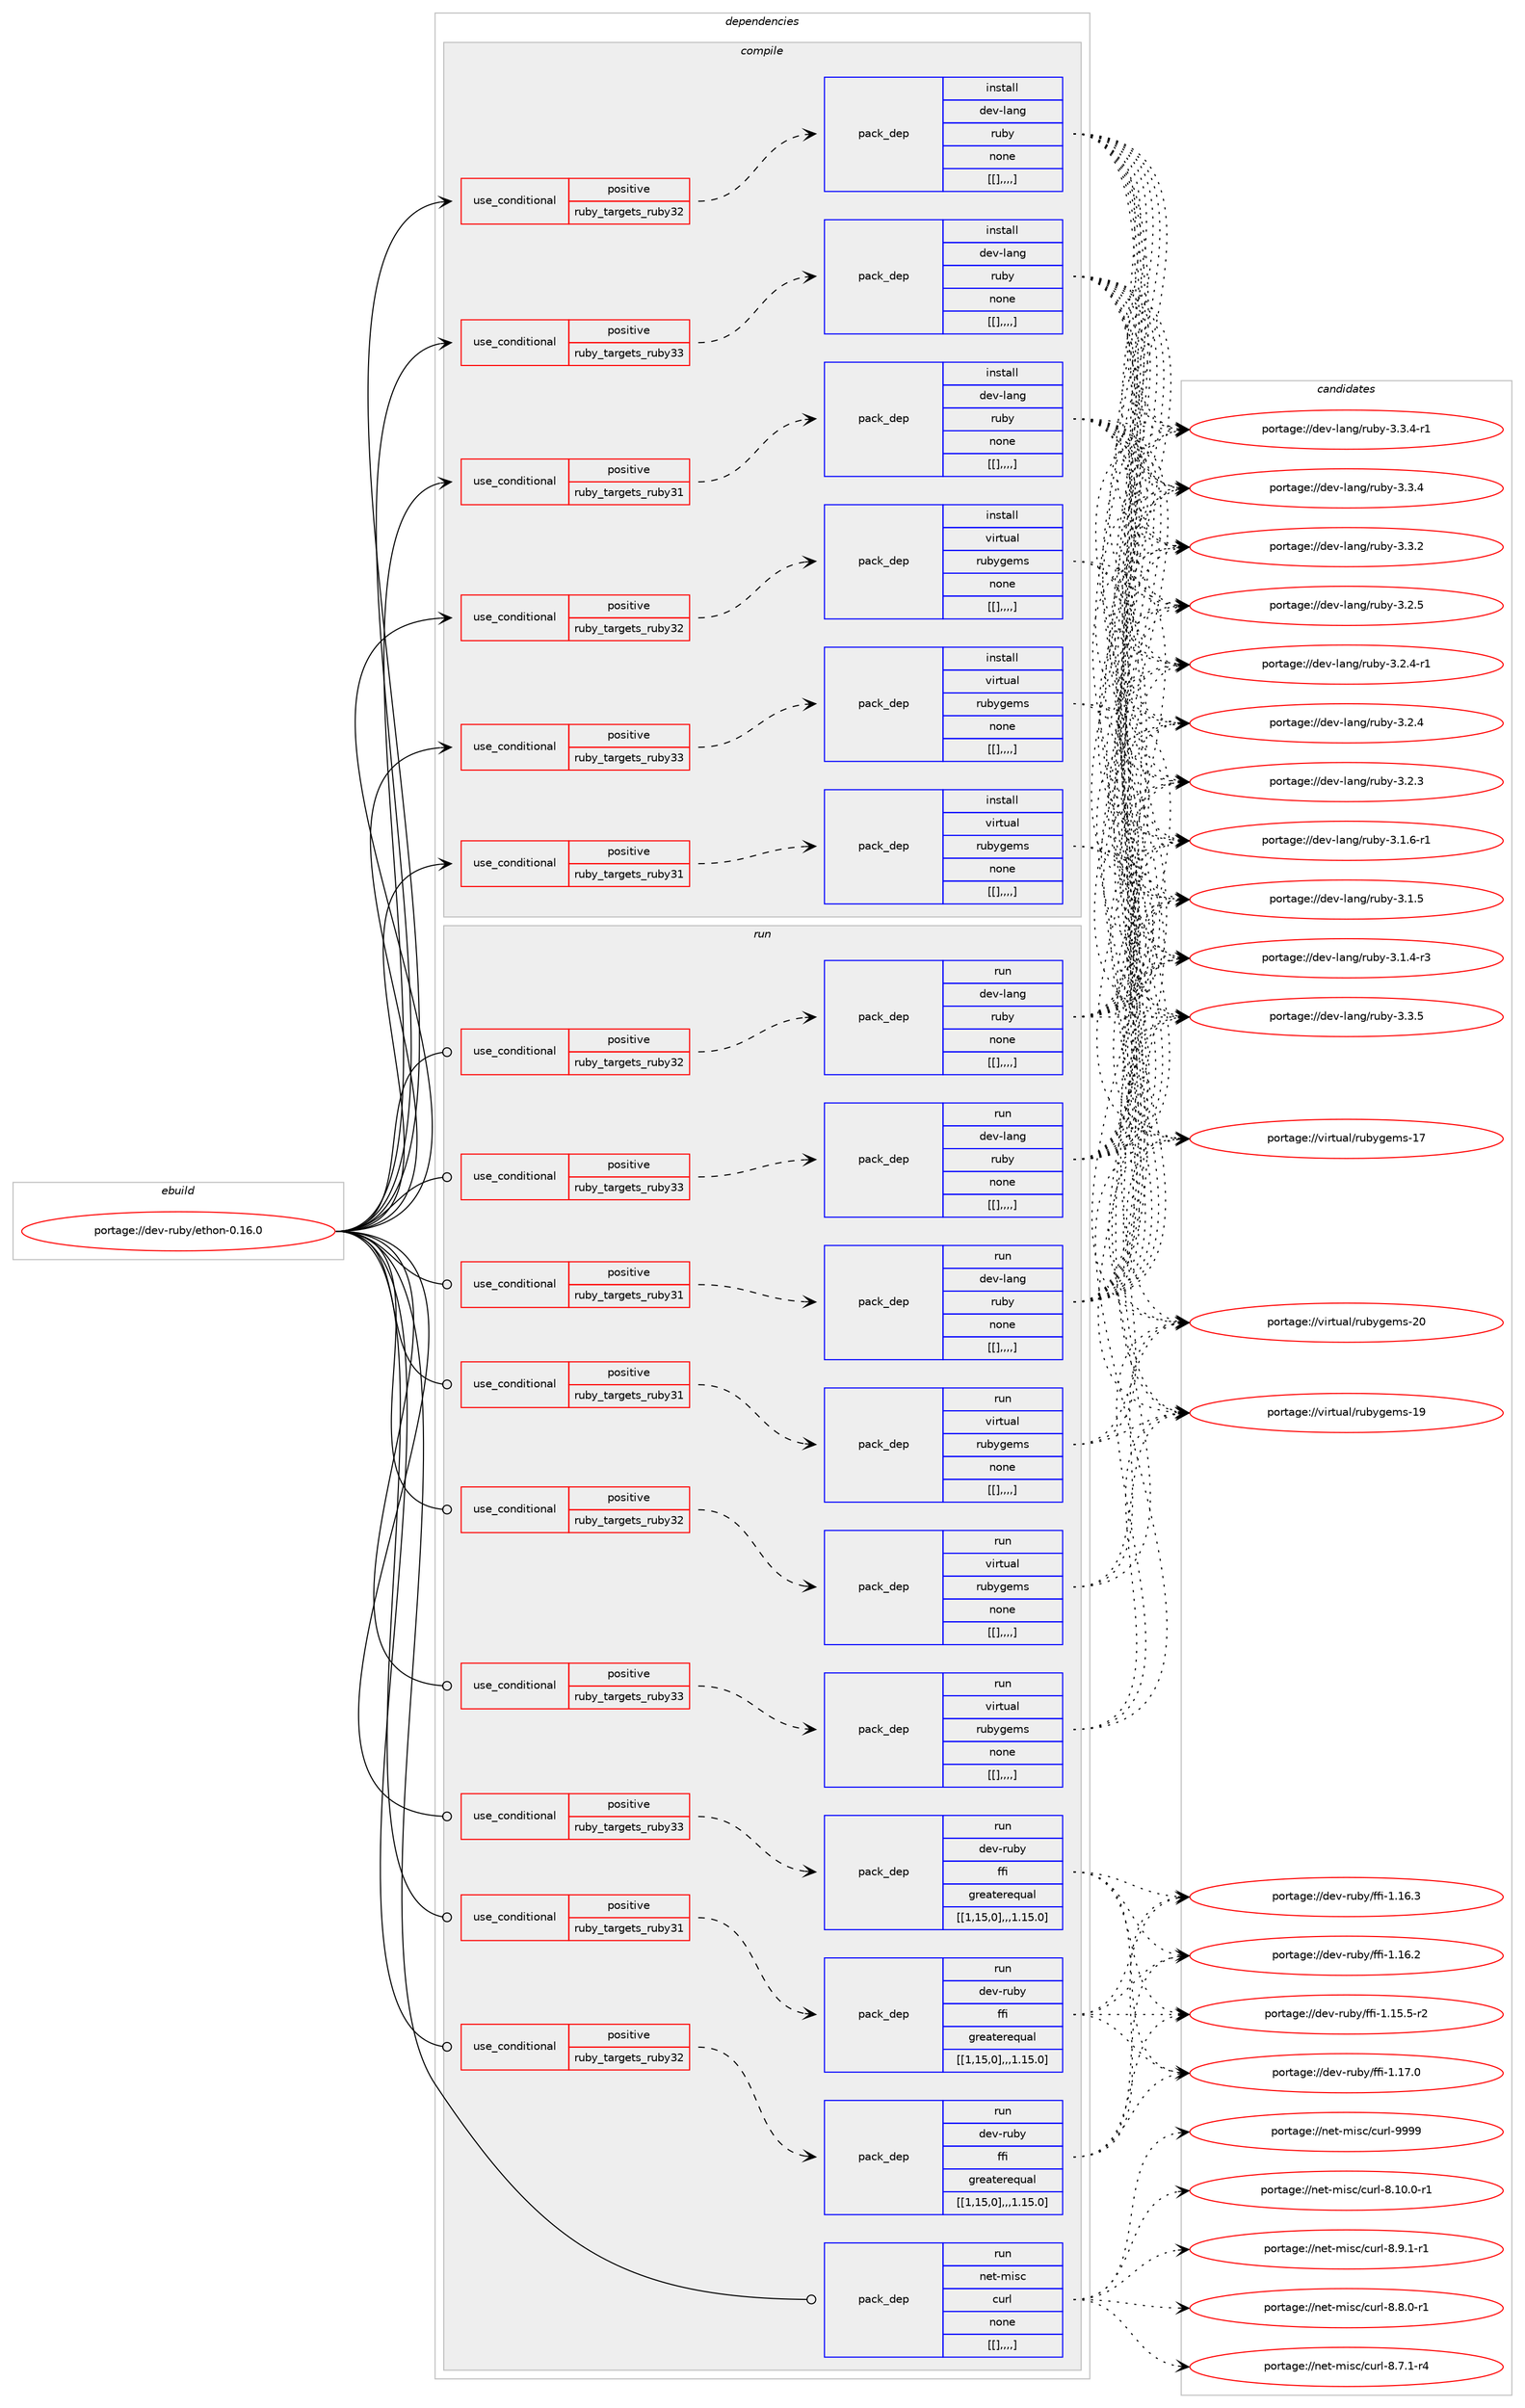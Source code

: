 digraph prolog {

# *************
# Graph options
# *************

newrank=true;
concentrate=true;
compound=true;
graph [rankdir=LR,fontname=Helvetica,fontsize=10,ranksep=1.5];#, ranksep=2.5, nodesep=0.2];
edge  [arrowhead=vee];
node  [fontname=Helvetica,fontsize=10];

# **********
# The ebuild
# **********

subgraph cluster_leftcol {
color=gray;
label=<<i>ebuild</i>>;
id [label="portage://dev-ruby/ethon-0.16.0", color=red, width=4, href="../dev-ruby/ethon-0.16.0.svg"];
}

# ****************
# The dependencies
# ****************

subgraph cluster_midcol {
color=gray;
label=<<i>dependencies</i>>;
subgraph cluster_compile {
fillcolor="#eeeeee";
style=filled;
label=<<i>compile</i>>;
subgraph cond48440 {
dependency185225 [label=<<TABLE BORDER="0" CELLBORDER="1" CELLSPACING="0" CELLPADDING="4"><TR><TD ROWSPAN="3" CELLPADDING="10">use_conditional</TD></TR><TR><TD>positive</TD></TR><TR><TD>ruby_targets_ruby31</TD></TR></TABLE>>, shape=none, color=red];
subgraph pack135480 {
dependency185226 [label=<<TABLE BORDER="0" CELLBORDER="1" CELLSPACING="0" CELLPADDING="4" WIDTH="220"><TR><TD ROWSPAN="6" CELLPADDING="30">pack_dep</TD></TR><TR><TD WIDTH="110">install</TD></TR><TR><TD>dev-lang</TD></TR><TR><TD>ruby</TD></TR><TR><TD>none</TD></TR><TR><TD>[[],,,,]</TD></TR></TABLE>>, shape=none, color=blue];
}
dependency185225:e -> dependency185226:w [weight=20,style="dashed",arrowhead="vee"];
}
id:e -> dependency185225:w [weight=20,style="solid",arrowhead="vee"];
subgraph cond48441 {
dependency185227 [label=<<TABLE BORDER="0" CELLBORDER="1" CELLSPACING="0" CELLPADDING="4"><TR><TD ROWSPAN="3" CELLPADDING="10">use_conditional</TD></TR><TR><TD>positive</TD></TR><TR><TD>ruby_targets_ruby31</TD></TR></TABLE>>, shape=none, color=red];
subgraph pack135481 {
dependency185228 [label=<<TABLE BORDER="0" CELLBORDER="1" CELLSPACING="0" CELLPADDING="4" WIDTH="220"><TR><TD ROWSPAN="6" CELLPADDING="30">pack_dep</TD></TR><TR><TD WIDTH="110">install</TD></TR><TR><TD>virtual</TD></TR><TR><TD>rubygems</TD></TR><TR><TD>none</TD></TR><TR><TD>[[],,,,]</TD></TR></TABLE>>, shape=none, color=blue];
}
dependency185227:e -> dependency185228:w [weight=20,style="dashed",arrowhead="vee"];
}
id:e -> dependency185227:w [weight=20,style="solid",arrowhead="vee"];
subgraph cond48442 {
dependency185229 [label=<<TABLE BORDER="0" CELLBORDER="1" CELLSPACING="0" CELLPADDING="4"><TR><TD ROWSPAN="3" CELLPADDING="10">use_conditional</TD></TR><TR><TD>positive</TD></TR><TR><TD>ruby_targets_ruby32</TD></TR></TABLE>>, shape=none, color=red];
subgraph pack135482 {
dependency185230 [label=<<TABLE BORDER="0" CELLBORDER="1" CELLSPACING="0" CELLPADDING="4" WIDTH="220"><TR><TD ROWSPAN="6" CELLPADDING="30">pack_dep</TD></TR><TR><TD WIDTH="110">install</TD></TR><TR><TD>dev-lang</TD></TR><TR><TD>ruby</TD></TR><TR><TD>none</TD></TR><TR><TD>[[],,,,]</TD></TR></TABLE>>, shape=none, color=blue];
}
dependency185229:e -> dependency185230:w [weight=20,style="dashed",arrowhead="vee"];
}
id:e -> dependency185229:w [weight=20,style="solid",arrowhead="vee"];
subgraph cond48443 {
dependency185231 [label=<<TABLE BORDER="0" CELLBORDER="1" CELLSPACING="0" CELLPADDING="4"><TR><TD ROWSPAN="3" CELLPADDING="10">use_conditional</TD></TR><TR><TD>positive</TD></TR><TR><TD>ruby_targets_ruby32</TD></TR></TABLE>>, shape=none, color=red];
subgraph pack135483 {
dependency185232 [label=<<TABLE BORDER="0" CELLBORDER="1" CELLSPACING="0" CELLPADDING="4" WIDTH="220"><TR><TD ROWSPAN="6" CELLPADDING="30">pack_dep</TD></TR><TR><TD WIDTH="110">install</TD></TR><TR><TD>virtual</TD></TR><TR><TD>rubygems</TD></TR><TR><TD>none</TD></TR><TR><TD>[[],,,,]</TD></TR></TABLE>>, shape=none, color=blue];
}
dependency185231:e -> dependency185232:w [weight=20,style="dashed",arrowhead="vee"];
}
id:e -> dependency185231:w [weight=20,style="solid",arrowhead="vee"];
subgraph cond48444 {
dependency185233 [label=<<TABLE BORDER="0" CELLBORDER="1" CELLSPACING="0" CELLPADDING="4"><TR><TD ROWSPAN="3" CELLPADDING="10">use_conditional</TD></TR><TR><TD>positive</TD></TR><TR><TD>ruby_targets_ruby33</TD></TR></TABLE>>, shape=none, color=red];
subgraph pack135484 {
dependency185234 [label=<<TABLE BORDER="0" CELLBORDER="1" CELLSPACING="0" CELLPADDING="4" WIDTH="220"><TR><TD ROWSPAN="6" CELLPADDING="30">pack_dep</TD></TR><TR><TD WIDTH="110">install</TD></TR><TR><TD>dev-lang</TD></TR><TR><TD>ruby</TD></TR><TR><TD>none</TD></TR><TR><TD>[[],,,,]</TD></TR></TABLE>>, shape=none, color=blue];
}
dependency185233:e -> dependency185234:w [weight=20,style="dashed",arrowhead="vee"];
}
id:e -> dependency185233:w [weight=20,style="solid",arrowhead="vee"];
subgraph cond48445 {
dependency185235 [label=<<TABLE BORDER="0" CELLBORDER="1" CELLSPACING="0" CELLPADDING="4"><TR><TD ROWSPAN="3" CELLPADDING="10">use_conditional</TD></TR><TR><TD>positive</TD></TR><TR><TD>ruby_targets_ruby33</TD></TR></TABLE>>, shape=none, color=red];
subgraph pack135485 {
dependency185236 [label=<<TABLE BORDER="0" CELLBORDER="1" CELLSPACING="0" CELLPADDING="4" WIDTH="220"><TR><TD ROWSPAN="6" CELLPADDING="30">pack_dep</TD></TR><TR><TD WIDTH="110">install</TD></TR><TR><TD>virtual</TD></TR><TR><TD>rubygems</TD></TR><TR><TD>none</TD></TR><TR><TD>[[],,,,]</TD></TR></TABLE>>, shape=none, color=blue];
}
dependency185235:e -> dependency185236:w [weight=20,style="dashed",arrowhead="vee"];
}
id:e -> dependency185235:w [weight=20,style="solid",arrowhead="vee"];
}
subgraph cluster_compileandrun {
fillcolor="#eeeeee";
style=filled;
label=<<i>compile and run</i>>;
}
subgraph cluster_run {
fillcolor="#eeeeee";
style=filled;
label=<<i>run</i>>;
subgraph cond48446 {
dependency185237 [label=<<TABLE BORDER="0" CELLBORDER="1" CELLSPACING="0" CELLPADDING="4"><TR><TD ROWSPAN="3" CELLPADDING="10">use_conditional</TD></TR><TR><TD>positive</TD></TR><TR><TD>ruby_targets_ruby31</TD></TR></TABLE>>, shape=none, color=red];
subgraph pack135486 {
dependency185238 [label=<<TABLE BORDER="0" CELLBORDER="1" CELLSPACING="0" CELLPADDING="4" WIDTH="220"><TR><TD ROWSPAN="6" CELLPADDING="30">pack_dep</TD></TR><TR><TD WIDTH="110">run</TD></TR><TR><TD>dev-lang</TD></TR><TR><TD>ruby</TD></TR><TR><TD>none</TD></TR><TR><TD>[[],,,,]</TD></TR></TABLE>>, shape=none, color=blue];
}
dependency185237:e -> dependency185238:w [weight=20,style="dashed",arrowhead="vee"];
}
id:e -> dependency185237:w [weight=20,style="solid",arrowhead="odot"];
subgraph cond48447 {
dependency185239 [label=<<TABLE BORDER="0" CELLBORDER="1" CELLSPACING="0" CELLPADDING="4"><TR><TD ROWSPAN="3" CELLPADDING="10">use_conditional</TD></TR><TR><TD>positive</TD></TR><TR><TD>ruby_targets_ruby31</TD></TR></TABLE>>, shape=none, color=red];
subgraph pack135487 {
dependency185240 [label=<<TABLE BORDER="0" CELLBORDER="1" CELLSPACING="0" CELLPADDING="4" WIDTH="220"><TR><TD ROWSPAN="6" CELLPADDING="30">pack_dep</TD></TR><TR><TD WIDTH="110">run</TD></TR><TR><TD>dev-ruby</TD></TR><TR><TD>ffi</TD></TR><TR><TD>greaterequal</TD></TR><TR><TD>[[1,15,0],,,1.15.0]</TD></TR></TABLE>>, shape=none, color=blue];
}
dependency185239:e -> dependency185240:w [weight=20,style="dashed",arrowhead="vee"];
}
id:e -> dependency185239:w [weight=20,style="solid",arrowhead="odot"];
subgraph cond48448 {
dependency185241 [label=<<TABLE BORDER="0" CELLBORDER="1" CELLSPACING="0" CELLPADDING="4"><TR><TD ROWSPAN="3" CELLPADDING="10">use_conditional</TD></TR><TR><TD>positive</TD></TR><TR><TD>ruby_targets_ruby31</TD></TR></TABLE>>, shape=none, color=red];
subgraph pack135488 {
dependency185242 [label=<<TABLE BORDER="0" CELLBORDER="1" CELLSPACING="0" CELLPADDING="4" WIDTH="220"><TR><TD ROWSPAN="6" CELLPADDING="30">pack_dep</TD></TR><TR><TD WIDTH="110">run</TD></TR><TR><TD>virtual</TD></TR><TR><TD>rubygems</TD></TR><TR><TD>none</TD></TR><TR><TD>[[],,,,]</TD></TR></TABLE>>, shape=none, color=blue];
}
dependency185241:e -> dependency185242:w [weight=20,style="dashed",arrowhead="vee"];
}
id:e -> dependency185241:w [weight=20,style="solid",arrowhead="odot"];
subgraph cond48449 {
dependency185243 [label=<<TABLE BORDER="0" CELLBORDER="1" CELLSPACING="0" CELLPADDING="4"><TR><TD ROWSPAN="3" CELLPADDING="10">use_conditional</TD></TR><TR><TD>positive</TD></TR><TR><TD>ruby_targets_ruby32</TD></TR></TABLE>>, shape=none, color=red];
subgraph pack135489 {
dependency185244 [label=<<TABLE BORDER="0" CELLBORDER="1" CELLSPACING="0" CELLPADDING="4" WIDTH="220"><TR><TD ROWSPAN="6" CELLPADDING="30">pack_dep</TD></TR><TR><TD WIDTH="110">run</TD></TR><TR><TD>dev-lang</TD></TR><TR><TD>ruby</TD></TR><TR><TD>none</TD></TR><TR><TD>[[],,,,]</TD></TR></TABLE>>, shape=none, color=blue];
}
dependency185243:e -> dependency185244:w [weight=20,style="dashed",arrowhead="vee"];
}
id:e -> dependency185243:w [weight=20,style="solid",arrowhead="odot"];
subgraph cond48450 {
dependency185245 [label=<<TABLE BORDER="0" CELLBORDER="1" CELLSPACING="0" CELLPADDING="4"><TR><TD ROWSPAN="3" CELLPADDING="10">use_conditional</TD></TR><TR><TD>positive</TD></TR><TR><TD>ruby_targets_ruby32</TD></TR></TABLE>>, shape=none, color=red];
subgraph pack135490 {
dependency185246 [label=<<TABLE BORDER="0" CELLBORDER="1" CELLSPACING="0" CELLPADDING="4" WIDTH="220"><TR><TD ROWSPAN="6" CELLPADDING="30">pack_dep</TD></TR><TR><TD WIDTH="110">run</TD></TR><TR><TD>dev-ruby</TD></TR><TR><TD>ffi</TD></TR><TR><TD>greaterequal</TD></TR><TR><TD>[[1,15,0],,,1.15.0]</TD></TR></TABLE>>, shape=none, color=blue];
}
dependency185245:e -> dependency185246:w [weight=20,style="dashed",arrowhead="vee"];
}
id:e -> dependency185245:w [weight=20,style="solid",arrowhead="odot"];
subgraph cond48451 {
dependency185247 [label=<<TABLE BORDER="0" CELLBORDER="1" CELLSPACING="0" CELLPADDING="4"><TR><TD ROWSPAN="3" CELLPADDING="10">use_conditional</TD></TR><TR><TD>positive</TD></TR><TR><TD>ruby_targets_ruby32</TD></TR></TABLE>>, shape=none, color=red];
subgraph pack135491 {
dependency185248 [label=<<TABLE BORDER="0" CELLBORDER="1" CELLSPACING="0" CELLPADDING="4" WIDTH="220"><TR><TD ROWSPAN="6" CELLPADDING="30">pack_dep</TD></TR><TR><TD WIDTH="110">run</TD></TR><TR><TD>virtual</TD></TR><TR><TD>rubygems</TD></TR><TR><TD>none</TD></TR><TR><TD>[[],,,,]</TD></TR></TABLE>>, shape=none, color=blue];
}
dependency185247:e -> dependency185248:w [weight=20,style="dashed",arrowhead="vee"];
}
id:e -> dependency185247:w [weight=20,style="solid",arrowhead="odot"];
subgraph cond48452 {
dependency185249 [label=<<TABLE BORDER="0" CELLBORDER="1" CELLSPACING="0" CELLPADDING="4"><TR><TD ROWSPAN="3" CELLPADDING="10">use_conditional</TD></TR><TR><TD>positive</TD></TR><TR><TD>ruby_targets_ruby33</TD></TR></TABLE>>, shape=none, color=red];
subgraph pack135492 {
dependency185250 [label=<<TABLE BORDER="0" CELLBORDER="1" CELLSPACING="0" CELLPADDING="4" WIDTH="220"><TR><TD ROWSPAN="6" CELLPADDING="30">pack_dep</TD></TR><TR><TD WIDTH="110">run</TD></TR><TR><TD>dev-lang</TD></TR><TR><TD>ruby</TD></TR><TR><TD>none</TD></TR><TR><TD>[[],,,,]</TD></TR></TABLE>>, shape=none, color=blue];
}
dependency185249:e -> dependency185250:w [weight=20,style="dashed",arrowhead="vee"];
}
id:e -> dependency185249:w [weight=20,style="solid",arrowhead="odot"];
subgraph cond48453 {
dependency185251 [label=<<TABLE BORDER="0" CELLBORDER="1" CELLSPACING="0" CELLPADDING="4"><TR><TD ROWSPAN="3" CELLPADDING="10">use_conditional</TD></TR><TR><TD>positive</TD></TR><TR><TD>ruby_targets_ruby33</TD></TR></TABLE>>, shape=none, color=red];
subgraph pack135493 {
dependency185252 [label=<<TABLE BORDER="0" CELLBORDER="1" CELLSPACING="0" CELLPADDING="4" WIDTH="220"><TR><TD ROWSPAN="6" CELLPADDING="30">pack_dep</TD></TR><TR><TD WIDTH="110">run</TD></TR><TR><TD>dev-ruby</TD></TR><TR><TD>ffi</TD></TR><TR><TD>greaterequal</TD></TR><TR><TD>[[1,15,0],,,1.15.0]</TD></TR></TABLE>>, shape=none, color=blue];
}
dependency185251:e -> dependency185252:w [weight=20,style="dashed",arrowhead="vee"];
}
id:e -> dependency185251:w [weight=20,style="solid",arrowhead="odot"];
subgraph cond48454 {
dependency185253 [label=<<TABLE BORDER="0" CELLBORDER="1" CELLSPACING="0" CELLPADDING="4"><TR><TD ROWSPAN="3" CELLPADDING="10">use_conditional</TD></TR><TR><TD>positive</TD></TR><TR><TD>ruby_targets_ruby33</TD></TR></TABLE>>, shape=none, color=red];
subgraph pack135494 {
dependency185254 [label=<<TABLE BORDER="0" CELLBORDER="1" CELLSPACING="0" CELLPADDING="4" WIDTH="220"><TR><TD ROWSPAN="6" CELLPADDING="30">pack_dep</TD></TR><TR><TD WIDTH="110">run</TD></TR><TR><TD>virtual</TD></TR><TR><TD>rubygems</TD></TR><TR><TD>none</TD></TR><TR><TD>[[],,,,]</TD></TR></TABLE>>, shape=none, color=blue];
}
dependency185253:e -> dependency185254:w [weight=20,style="dashed",arrowhead="vee"];
}
id:e -> dependency185253:w [weight=20,style="solid",arrowhead="odot"];
subgraph pack135495 {
dependency185255 [label=<<TABLE BORDER="0" CELLBORDER="1" CELLSPACING="0" CELLPADDING="4" WIDTH="220"><TR><TD ROWSPAN="6" CELLPADDING="30">pack_dep</TD></TR><TR><TD WIDTH="110">run</TD></TR><TR><TD>net-misc</TD></TR><TR><TD>curl</TD></TR><TR><TD>none</TD></TR><TR><TD>[[],,,,]</TD></TR></TABLE>>, shape=none, color=blue];
}
id:e -> dependency185255:w [weight=20,style="solid",arrowhead="odot"];
}
}

# **************
# The candidates
# **************

subgraph cluster_choices {
rank=same;
color=gray;
label=<<i>candidates</i>>;

subgraph choice135480 {
color=black;
nodesep=1;
choice10010111845108971101034711411798121455146514653 [label="portage://dev-lang/ruby-3.3.5", color=red, width=4,href="../dev-lang/ruby-3.3.5.svg"];
choice100101118451089711010347114117981214551465146524511449 [label="portage://dev-lang/ruby-3.3.4-r1", color=red, width=4,href="../dev-lang/ruby-3.3.4-r1.svg"];
choice10010111845108971101034711411798121455146514652 [label="portage://dev-lang/ruby-3.3.4", color=red, width=4,href="../dev-lang/ruby-3.3.4.svg"];
choice10010111845108971101034711411798121455146514650 [label="portage://dev-lang/ruby-3.3.2", color=red, width=4,href="../dev-lang/ruby-3.3.2.svg"];
choice10010111845108971101034711411798121455146504653 [label="portage://dev-lang/ruby-3.2.5", color=red, width=4,href="../dev-lang/ruby-3.2.5.svg"];
choice100101118451089711010347114117981214551465046524511449 [label="portage://dev-lang/ruby-3.2.4-r1", color=red, width=4,href="../dev-lang/ruby-3.2.4-r1.svg"];
choice10010111845108971101034711411798121455146504652 [label="portage://dev-lang/ruby-3.2.4", color=red, width=4,href="../dev-lang/ruby-3.2.4.svg"];
choice10010111845108971101034711411798121455146504651 [label="portage://dev-lang/ruby-3.2.3", color=red, width=4,href="../dev-lang/ruby-3.2.3.svg"];
choice100101118451089711010347114117981214551464946544511449 [label="portage://dev-lang/ruby-3.1.6-r1", color=red, width=4,href="../dev-lang/ruby-3.1.6-r1.svg"];
choice10010111845108971101034711411798121455146494653 [label="portage://dev-lang/ruby-3.1.5", color=red, width=4,href="../dev-lang/ruby-3.1.5.svg"];
choice100101118451089711010347114117981214551464946524511451 [label="portage://dev-lang/ruby-3.1.4-r3", color=red, width=4,href="../dev-lang/ruby-3.1.4-r3.svg"];
dependency185226:e -> choice10010111845108971101034711411798121455146514653:w [style=dotted,weight="100"];
dependency185226:e -> choice100101118451089711010347114117981214551465146524511449:w [style=dotted,weight="100"];
dependency185226:e -> choice10010111845108971101034711411798121455146514652:w [style=dotted,weight="100"];
dependency185226:e -> choice10010111845108971101034711411798121455146514650:w [style=dotted,weight="100"];
dependency185226:e -> choice10010111845108971101034711411798121455146504653:w [style=dotted,weight="100"];
dependency185226:e -> choice100101118451089711010347114117981214551465046524511449:w [style=dotted,weight="100"];
dependency185226:e -> choice10010111845108971101034711411798121455146504652:w [style=dotted,weight="100"];
dependency185226:e -> choice10010111845108971101034711411798121455146504651:w [style=dotted,weight="100"];
dependency185226:e -> choice100101118451089711010347114117981214551464946544511449:w [style=dotted,weight="100"];
dependency185226:e -> choice10010111845108971101034711411798121455146494653:w [style=dotted,weight="100"];
dependency185226:e -> choice100101118451089711010347114117981214551464946524511451:w [style=dotted,weight="100"];
}
subgraph choice135481 {
color=black;
nodesep=1;
choice118105114116117971084711411798121103101109115455048 [label="portage://virtual/rubygems-20", color=red, width=4,href="../virtual/rubygems-20.svg"];
choice118105114116117971084711411798121103101109115454957 [label="portage://virtual/rubygems-19", color=red, width=4,href="../virtual/rubygems-19.svg"];
choice118105114116117971084711411798121103101109115454955 [label="portage://virtual/rubygems-17", color=red, width=4,href="../virtual/rubygems-17.svg"];
dependency185228:e -> choice118105114116117971084711411798121103101109115455048:w [style=dotted,weight="100"];
dependency185228:e -> choice118105114116117971084711411798121103101109115454957:w [style=dotted,weight="100"];
dependency185228:e -> choice118105114116117971084711411798121103101109115454955:w [style=dotted,weight="100"];
}
subgraph choice135482 {
color=black;
nodesep=1;
choice10010111845108971101034711411798121455146514653 [label="portage://dev-lang/ruby-3.3.5", color=red, width=4,href="../dev-lang/ruby-3.3.5.svg"];
choice100101118451089711010347114117981214551465146524511449 [label="portage://dev-lang/ruby-3.3.4-r1", color=red, width=4,href="../dev-lang/ruby-3.3.4-r1.svg"];
choice10010111845108971101034711411798121455146514652 [label="portage://dev-lang/ruby-3.3.4", color=red, width=4,href="../dev-lang/ruby-3.3.4.svg"];
choice10010111845108971101034711411798121455146514650 [label="portage://dev-lang/ruby-3.3.2", color=red, width=4,href="../dev-lang/ruby-3.3.2.svg"];
choice10010111845108971101034711411798121455146504653 [label="portage://dev-lang/ruby-3.2.5", color=red, width=4,href="../dev-lang/ruby-3.2.5.svg"];
choice100101118451089711010347114117981214551465046524511449 [label="portage://dev-lang/ruby-3.2.4-r1", color=red, width=4,href="../dev-lang/ruby-3.2.4-r1.svg"];
choice10010111845108971101034711411798121455146504652 [label="portage://dev-lang/ruby-3.2.4", color=red, width=4,href="../dev-lang/ruby-3.2.4.svg"];
choice10010111845108971101034711411798121455146504651 [label="portage://dev-lang/ruby-3.2.3", color=red, width=4,href="../dev-lang/ruby-3.2.3.svg"];
choice100101118451089711010347114117981214551464946544511449 [label="portage://dev-lang/ruby-3.1.6-r1", color=red, width=4,href="../dev-lang/ruby-3.1.6-r1.svg"];
choice10010111845108971101034711411798121455146494653 [label="portage://dev-lang/ruby-3.1.5", color=red, width=4,href="../dev-lang/ruby-3.1.5.svg"];
choice100101118451089711010347114117981214551464946524511451 [label="portage://dev-lang/ruby-3.1.4-r3", color=red, width=4,href="../dev-lang/ruby-3.1.4-r3.svg"];
dependency185230:e -> choice10010111845108971101034711411798121455146514653:w [style=dotted,weight="100"];
dependency185230:e -> choice100101118451089711010347114117981214551465146524511449:w [style=dotted,weight="100"];
dependency185230:e -> choice10010111845108971101034711411798121455146514652:w [style=dotted,weight="100"];
dependency185230:e -> choice10010111845108971101034711411798121455146514650:w [style=dotted,weight="100"];
dependency185230:e -> choice10010111845108971101034711411798121455146504653:w [style=dotted,weight="100"];
dependency185230:e -> choice100101118451089711010347114117981214551465046524511449:w [style=dotted,weight="100"];
dependency185230:e -> choice10010111845108971101034711411798121455146504652:w [style=dotted,weight="100"];
dependency185230:e -> choice10010111845108971101034711411798121455146504651:w [style=dotted,weight="100"];
dependency185230:e -> choice100101118451089711010347114117981214551464946544511449:w [style=dotted,weight="100"];
dependency185230:e -> choice10010111845108971101034711411798121455146494653:w [style=dotted,weight="100"];
dependency185230:e -> choice100101118451089711010347114117981214551464946524511451:w [style=dotted,weight="100"];
}
subgraph choice135483 {
color=black;
nodesep=1;
choice118105114116117971084711411798121103101109115455048 [label="portage://virtual/rubygems-20", color=red, width=4,href="../virtual/rubygems-20.svg"];
choice118105114116117971084711411798121103101109115454957 [label="portage://virtual/rubygems-19", color=red, width=4,href="../virtual/rubygems-19.svg"];
choice118105114116117971084711411798121103101109115454955 [label="portage://virtual/rubygems-17", color=red, width=4,href="../virtual/rubygems-17.svg"];
dependency185232:e -> choice118105114116117971084711411798121103101109115455048:w [style=dotted,weight="100"];
dependency185232:e -> choice118105114116117971084711411798121103101109115454957:w [style=dotted,weight="100"];
dependency185232:e -> choice118105114116117971084711411798121103101109115454955:w [style=dotted,weight="100"];
}
subgraph choice135484 {
color=black;
nodesep=1;
choice10010111845108971101034711411798121455146514653 [label="portage://dev-lang/ruby-3.3.5", color=red, width=4,href="../dev-lang/ruby-3.3.5.svg"];
choice100101118451089711010347114117981214551465146524511449 [label="portage://dev-lang/ruby-3.3.4-r1", color=red, width=4,href="../dev-lang/ruby-3.3.4-r1.svg"];
choice10010111845108971101034711411798121455146514652 [label="portage://dev-lang/ruby-3.3.4", color=red, width=4,href="../dev-lang/ruby-3.3.4.svg"];
choice10010111845108971101034711411798121455146514650 [label="portage://dev-lang/ruby-3.3.2", color=red, width=4,href="../dev-lang/ruby-3.3.2.svg"];
choice10010111845108971101034711411798121455146504653 [label="portage://dev-lang/ruby-3.2.5", color=red, width=4,href="../dev-lang/ruby-3.2.5.svg"];
choice100101118451089711010347114117981214551465046524511449 [label="portage://dev-lang/ruby-3.2.4-r1", color=red, width=4,href="../dev-lang/ruby-3.2.4-r1.svg"];
choice10010111845108971101034711411798121455146504652 [label="portage://dev-lang/ruby-3.2.4", color=red, width=4,href="../dev-lang/ruby-3.2.4.svg"];
choice10010111845108971101034711411798121455146504651 [label="portage://dev-lang/ruby-3.2.3", color=red, width=4,href="../dev-lang/ruby-3.2.3.svg"];
choice100101118451089711010347114117981214551464946544511449 [label="portage://dev-lang/ruby-3.1.6-r1", color=red, width=4,href="../dev-lang/ruby-3.1.6-r1.svg"];
choice10010111845108971101034711411798121455146494653 [label="portage://dev-lang/ruby-3.1.5", color=red, width=4,href="../dev-lang/ruby-3.1.5.svg"];
choice100101118451089711010347114117981214551464946524511451 [label="portage://dev-lang/ruby-3.1.4-r3", color=red, width=4,href="../dev-lang/ruby-3.1.4-r3.svg"];
dependency185234:e -> choice10010111845108971101034711411798121455146514653:w [style=dotted,weight="100"];
dependency185234:e -> choice100101118451089711010347114117981214551465146524511449:w [style=dotted,weight="100"];
dependency185234:e -> choice10010111845108971101034711411798121455146514652:w [style=dotted,weight="100"];
dependency185234:e -> choice10010111845108971101034711411798121455146514650:w [style=dotted,weight="100"];
dependency185234:e -> choice10010111845108971101034711411798121455146504653:w [style=dotted,weight="100"];
dependency185234:e -> choice100101118451089711010347114117981214551465046524511449:w [style=dotted,weight="100"];
dependency185234:e -> choice10010111845108971101034711411798121455146504652:w [style=dotted,weight="100"];
dependency185234:e -> choice10010111845108971101034711411798121455146504651:w [style=dotted,weight="100"];
dependency185234:e -> choice100101118451089711010347114117981214551464946544511449:w [style=dotted,weight="100"];
dependency185234:e -> choice10010111845108971101034711411798121455146494653:w [style=dotted,weight="100"];
dependency185234:e -> choice100101118451089711010347114117981214551464946524511451:w [style=dotted,weight="100"];
}
subgraph choice135485 {
color=black;
nodesep=1;
choice118105114116117971084711411798121103101109115455048 [label="portage://virtual/rubygems-20", color=red, width=4,href="../virtual/rubygems-20.svg"];
choice118105114116117971084711411798121103101109115454957 [label="portage://virtual/rubygems-19", color=red, width=4,href="../virtual/rubygems-19.svg"];
choice118105114116117971084711411798121103101109115454955 [label="portage://virtual/rubygems-17", color=red, width=4,href="../virtual/rubygems-17.svg"];
dependency185236:e -> choice118105114116117971084711411798121103101109115455048:w [style=dotted,weight="100"];
dependency185236:e -> choice118105114116117971084711411798121103101109115454957:w [style=dotted,weight="100"];
dependency185236:e -> choice118105114116117971084711411798121103101109115454955:w [style=dotted,weight="100"];
}
subgraph choice135486 {
color=black;
nodesep=1;
choice10010111845108971101034711411798121455146514653 [label="portage://dev-lang/ruby-3.3.5", color=red, width=4,href="../dev-lang/ruby-3.3.5.svg"];
choice100101118451089711010347114117981214551465146524511449 [label="portage://dev-lang/ruby-3.3.4-r1", color=red, width=4,href="../dev-lang/ruby-3.3.4-r1.svg"];
choice10010111845108971101034711411798121455146514652 [label="portage://dev-lang/ruby-3.3.4", color=red, width=4,href="../dev-lang/ruby-3.3.4.svg"];
choice10010111845108971101034711411798121455146514650 [label="portage://dev-lang/ruby-3.3.2", color=red, width=4,href="../dev-lang/ruby-3.3.2.svg"];
choice10010111845108971101034711411798121455146504653 [label="portage://dev-lang/ruby-3.2.5", color=red, width=4,href="../dev-lang/ruby-3.2.5.svg"];
choice100101118451089711010347114117981214551465046524511449 [label="portage://dev-lang/ruby-3.2.4-r1", color=red, width=4,href="../dev-lang/ruby-3.2.4-r1.svg"];
choice10010111845108971101034711411798121455146504652 [label="portage://dev-lang/ruby-3.2.4", color=red, width=4,href="../dev-lang/ruby-3.2.4.svg"];
choice10010111845108971101034711411798121455146504651 [label="portage://dev-lang/ruby-3.2.3", color=red, width=4,href="../dev-lang/ruby-3.2.3.svg"];
choice100101118451089711010347114117981214551464946544511449 [label="portage://dev-lang/ruby-3.1.6-r1", color=red, width=4,href="../dev-lang/ruby-3.1.6-r1.svg"];
choice10010111845108971101034711411798121455146494653 [label="portage://dev-lang/ruby-3.1.5", color=red, width=4,href="../dev-lang/ruby-3.1.5.svg"];
choice100101118451089711010347114117981214551464946524511451 [label="portage://dev-lang/ruby-3.1.4-r3", color=red, width=4,href="../dev-lang/ruby-3.1.4-r3.svg"];
dependency185238:e -> choice10010111845108971101034711411798121455146514653:w [style=dotted,weight="100"];
dependency185238:e -> choice100101118451089711010347114117981214551465146524511449:w [style=dotted,weight="100"];
dependency185238:e -> choice10010111845108971101034711411798121455146514652:w [style=dotted,weight="100"];
dependency185238:e -> choice10010111845108971101034711411798121455146514650:w [style=dotted,weight="100"];
dependency185238:e -> choice10010111845108971101034711411798121455146504653:w [style=dotted,weight="100"];
dependency185238:e -> choice100101118451089711010347114117981214551465046524511449:w [style=dotted,weight="100"];
dependency185238:e -> choice10010111845108971101034711411798121455146504652:w [style=dotted,weight="100"];
dependency185238:e -> choice10010111845108971101034711411798121455146504651:w [style=dotted,weight="100"];
dependency185238:e -> choice100101118451089711010347114117981214551464946544511449:w [style=dotted,weight="100"];
dependency185238:e -> choice10010111845108971101034711411798121455146494653:w [style=dotted,weight="100"];
dependency185238:e -> choice100101118451089711010347114117981214551464946524511451:w [style=dotted,weight="100"];
}
subgraph choice135487 {
color=black;
nodesep=1;
choice10010111845114117981214710210210545494649554648 [label="portage://dev-ruby/ffi-1.17.0", color=red, width=4,href="../dev-ruby/ffi-1.17.0.svg"];
choice10010111845114117981214710210210545494649544651 [label="portage://dev-ruby/ffi-1.16.3", color=red, width=4,href="../dev-ruby/ffi-1.16.3.svg"];
choice10010111845114117981214710210210545494649544650 [label="portage://dev-ruby/ffi-1.16.2", color=red, width=4,href="../dev-ruby/ffi-1.16.2.svg"];
choice100101118451141179812147102102105454946495346534511450 [label="portage://dev-ruby/ffi-1.15.5-r2", color=red, width=4,href="../dev-ruby/ffi-1.15.5-r2.svg"];
dependency185240:e -> choice10010111845114117981214710210210545494649554648:w [style=dotted,weight="100"];
dependency185240:e -> choice10010111845114117981214710210210545494649544651:w [style=dotted,weight="100"];
dependency185240:e -> choice10010111845114117981214710210210545494649544650:w [style=dotted,weight="100"];
dependency185240:e -> choice100101118451141179812147102102105454946495346534511450:w [style=dotted,weight="100"];
}
subgraph choice135488 {
color=black;
nodesep=1;
choice118105114116117971084711411798121103101109115455048 [label="portage://virtual/rubygems-20", color=red, width=4,href="../virtual/rubygems-20.svg"];
choice118105114116117971084711411798121103101109115454957 [label="portage://virtual/rubygems-19", color=red, width=4,href="../virtual/rubygems-19.svg"];
choice118105114116117971084711411798121103101109115454955 [label="portage://virtual/rubygems-17", color=red, width=4,href="../virtual/rubygems-17.svg"];
dependency185242:e -> choice118105114116117971084711411798121103101109115455048:w [style=dotted,weight="100"];
dependency185242:e -> choice118105114116117971084711411798121103101109115454957:w [style=dotted,weight="100"];
dependency185242:e -> choice118105114116117971084711411798121103101109115454955:w [style=dotted,weight="100"];
}
subgraph choice135489 {
color=black;
nodesep=1;
choice10010111845108971101034711411798121455146514653 [label="portage://dev-lang/ruby-3.3.5", color=red, width=4,href="../dev-lang/ruby-3.3.5.svg"];
choice100101118451089711010347114117981214551465146524511449 [label="portage://dev-lang/ruby-3.3.4-r1", color=red, width=4,href="../dev-lang/ruby-3.3.4-r1.svg"];
choice10010111845108971101034711411798121455146514652 [label="portage://dev-lang/ruby-3.3.4", color=red, width=4,href="../dev-lang/ruby-3.3.4.svg"];
choice10010111845108971101034711411798121455146514650 [label="portage://dev-lang/ruby-3.3.2", color=red, width=4,href="../dev-lang/ruby-3.3.2.svg"];
choice10010111845108971101034711411798121455146504653 [label="portage://dev-lang/ruby-3.2.5", color=red, width=4,href="../dev-lang/ruby-3.2.5.svg"];
choice100101118451089711010347114117981214551465046524511449 [label="portage://dev-lang/ruby-3.2.4-r1", color=red, width=4,href="../dev-lang/ruby-3.2.4-r1.svg"];
choice10010111845108971101034711411798121455146504652 [label="portage://dev-lang/ruby-3.2.4", color=red, width=4,href="../dev-lang/ruby-3.2.4.svg"];
choice10010111845108971101034711411798121455146504651 [label="portage://dev-lang/ruby-3.2.3", color=red, width=4,href="../dev-lang/ruby-3.2.3.svg"];
choice100101118451089711010347114117981214551464946544511449 [label="portage://dev-lang/ruby-3.1.6-r1", color=red, width=4,href="../dev-lang/ruby-3.1.6-r1.svg"];
choice10010111845108971101034711411798121455146494653 [label="portage://dev-lang/ruby-3.1.5", color=red, width=4,href="../dev-lang/ruby-3.1.5.svg"];
choice100101118451089711010347114117981214551464946524511451 [label="portage://dev-lang/ruby-3.1.4-r3", color=red, width=4,href="../dev-lang/ruby-3.1.4-r3.svg"];
dependency185244:e -> choice10010111845108971101034711411798121455146514653:w [style=dotted,weight="100"];
dependency185244:e -> choice100101118451089711010347114117981214551465146524511449:w [style=dotted,weight="100"];
dependency185244:e -> choice10010111845108971101034711411798121455146514652:w [style=dotted,weight="100"];
dependency185244:e -> choice10010111845108971101034711411798121455146514650:w [style=dotted,weight="100"];
dependency185244:e -> choice10010111845108971101034711411798121455146504653:w [style=dotted,weight="100"];
dependency185244:e -> choice100101118451089711010347114117981214551465046524511449:w [style=dotted,weight="100"];
dependency185244:e -> choice10010111845108971101034711411798121455146504652:w [style=dotted,weight="100"];
dependency185244:e -> choice10010111845108971101034711411798121455146504651:w [style=dotted,weight="100"];
dependency185244:e -> choice100101118451089711010347114117981214551464946544511449:w [style=dotted,weight="100"];
dependency185244:e -> choice10010111845108971101034711411798121455146494653:w [style=dotted,weight="100"];
dependency185244:e -> choice100101118451089711010347114117981214551464946524511451:w [style=dotted,weight="100"];
}
subgraph choice135490 {
color=black;
nodesep=1;
choice10010111845114117981214710210210545494649554648 [label="portage://dev-ruby/ffi-1.17.0", color=red, width=4,href="../dev-ruby/ffi-1.17.0.svg"];
choice10010111845114117981214710210210545494649544651 [label="portage://dev-ruby/ffi-1.16.3", color=red, width=4,href="../dev-ruby/ffi-1.16.3.svg"];
choice10010111845114117981214710210210545494649544650 [label="portage://dev-ruby/ffi-1.16.2", color=red, width=4,href="../dev-ruby/ffi-1.16.2.svg"];
choice100101118451141179812147102102105454946495346534511450 [label="portage://dev-ruby/ffi-1.15.5-r2", color=red, width=4,href="../dev-ruby/ffi-1.15.5-r2.svg"];
dependency185246:e -> choice10010111845114117981214710210210545494649554648:w [style=dotted,weight="100"];
dependency185246:e -> choice10010111845114117981214710210210545494649544651:w [style=dotted,weight="100"];
dependency185246:e -> choice10010111845114117981214710210210545494649544650:w [style=dotted,weight="100"];
dependency185246:e -> choice100101118451141179812147102102105454946495346534511450:w [style=dotted,weight="100"];
}
subgraph choice135491 {
color=black;
nodesep=1;
choice118105114116117971084711411798121103101109115455048 [label="portage://virtual/rubygems-20", color=red, width=4,href="../virtual/rubygems-20.svg"];
choice118105114116117971084711411798121103101109115454957 [label="portage://virtual/rubygems-19", color=red, width=4,href="../virtual/rubygems-19.svg"];
choice118105114116117971084711411798121103101109115454955 [label="portage://virtual/rubygems-17", color=red, width=4,href="../virtual/rubygems-17.svg"];
dependency185248:e -> choice118105114116117971084711411798121103101109115455048:w [style=dotted,weight="100"];
dependency185248:e -> choice118105114116117971084711411798121103101109115454957:w [style=dotted,weight="100"];
dependency185248:e -> choice118105114116117971084711411798121103101109115454955:w [style=dotted,weight="100"];
}
subgraph choice135492 {
color=black;
nodesep=1;
choice10010111845108971101034711411798121455146514653 [label="portage://dev-lang/ruby-3.3.5", color=red, width=4,href="../dev-lang/ruby-3.3.5.svg"];
choice100101118451089711010347114117981214551465146524511449 [label="portage://dev-lang/ruby-3.3.4-r1", color=red, width=4,href="../dev-lang/ruby-3.3.4-r1.svg"];
choice10010111845108971101034711411798121455146514652 [label="portage://dev-lang/ruby-3.3.4", color=red, width=4,href="../dev-lang/ruby-3.3.4.svg"];
choice10010111845108971101034711411798121455146514650 [label="portage://dev-lang/ruby-3.3.2", color=red, width=4,href="../dev-lang/ruby-3.3.2.svg"];
choice10010111845108971101034711411798121455146504653 [label="portage://dev-lang/ruby-3.2.5", color=red, width=4,href="../dev-lang/ruby-3.2.5.svg"];
choice100101118451089711010347114117981214551465046524511449 [label="portage://dev-lang/ruby-3.2.4-r1", color=red, width=4,href="../dev-lang/ruby-3.2.4-r1.svg"];
choice10010111845108971101034711411798121455146504652 [label="portage://dev-lang/ruby-3.2.4", color=red, width=4,href="../dev-lang/ruby-3.2.4.svg"];
choice10010111845108971101034711411798121455146504651 [label="portage://dev-lang/ruby-3.2.3", color=red, width=4,href="../dev-lang/ruby-3.2.3.svg"];
choice100101118451089711010347114117981214551464946544511449 [label="portage://dev-lang/ruby-3.1.6-r1", color=red, width=4,href="../dev-lang/ruby-3.1.6-r1.svg"];
choice10010111845108971101034711411798121455146494653 [label="portage://dev-lang/ruby-3.1.5", color=red, width=4,href="../dev-lang/ruby-3.1.5.svg"];
choice100101118451089711010347114117981214551464946524511451 [label="portage://dev-lang/ruby-3.1.4-r3", color=red, width=4,href="../dev-lang/ruby-3.1.4-r3.svg"];
dependency185250:e -> choice10010111845108971101034711411798121455146514653:w [style=dotted,weight="100"];
dependency185250:e -> choice100101118451089711010347114117981214551465146524511449:w [style=dotted,weight="100"];
dependency185250:e -> choice10010111845108971101034711411798121455146514652:w [style=dotted,weight="100"];
dependency185250:e -> choice10010111845108971101034711411798121455146514650:w [style=dotted,weight="100"];
dependency185250:e -> choice10010111845108971101034711411798121455146504653:w [style=dotted,weight="100"];
dependency185250:e -> choice100101118451089711010347114117981214551465046524511449:w [style=dotted,weight="100"];
dependency185250:e -> choice10010111845108971101034711411798121455146504652:w [style=dotted,weight="100"];
dependency185250:e -> choice10010111845108971101034711411798121455146504651:w [style=dotted,weight="100"];
dependency185250:e -> choice100101118451089711010347114117981214551464946544511449:w [style=dotted,weight="100"];
dependency185250:e -> choice10010111845108971101034711411798121455146494653:w [style=dotted,weight="100"];
dependency185250:e -> choice100101118451089711010347114117981214551464946524511451:w [style=dotted,weight="100"];
}
subgraph choice135493 {
color=black;
nodesep=1;
choice10010111845114117981214710210210545494649554648 [label="portage://dev-ruby/ffi-1.17.0", color=red, width=4,href="../dev-ruby/ffi-1.17.0.svg"];
choice10010111845114117981214710210210545494649544651 [label="portage://dev-ruby/ffi-1.16.3", color=red, width=4,href="../dev-ruby/ffi-1.16.3.svg"];
choice10010111845114117981214710210210545494649544650 [label="portage://dev-ruby/ffi-1.16.2", color=red, width=4,href="../dev-ruby/ffi-1.16.2.svg"];
choice100101118451141179812147102102105454946495346534511450 [label="portage://dev-ruby/ffi-1.15.5-r2", color=red, width=4,href="../dev-ruby/ffi-1.15.5-r2.svg"];
dependency185252:e -> choice10010111845114117981214710210210545494649554648:w [style=dotted,weight="100"];
dependency185252:e -> choice10010111845114117981214710210210545494649544651:w [style=dotted,weight="100"];
dependency185252:e -> choice10010111845114117981214710210210545494649544650:w [style=dotted,weight="100"];
dependency185252:e -> choice100101118451141179812147102102105454946495346534511450:w [style=dotted,weight="100"];
}
subgraph choice135494 {
color=black;
nodesep=1;
choice118105114116117971084711411798121103101109115455048 [label="portage://virtual/rubygems-20", color=red, width=4,href="../virtual/rubygems-20.svg"];
choice118105114116117971084711411798121103101109115454957 [label="portage://virtual/rubygems-19", color=red, width=4,href="../virtual/rubygems-19.svg"];
choice118105114116117971084711411798121103101109115454955 [label="portage://virtual/rubygems-17", color=red, width=4,href="../virtual/rubygems-17.svg"];
dependency185254:e -> choice118105114116117971084711411798121103101109115455048:w [style=dotted,weight="100"];
dependency185254:e -> choice118105114116117971084711411798121103101109115454957:w [style=dotted,weight="100"];
dependency185254:e -> choice118105114116117971084711411798121103101109115454955:w [style=dotted,weight="100"];
}
subgraph choice135495 {
color=black;
nodesep=1;
choice110101116451091051159947991171141084557575757 [label="portage://net-misc/curl-9999", color=red, width=4,href="../net-misc/curl-9999.svg"];
choice11010111645109105115994799117114108455646494846484511449 [label="portage://net-misc/curl-8.10.0-r1", color=red, width=4,href="../net-misc/curl-8.10.0-r1.svg"];
choice110101116451091051159947991171141084556465746494511449 [label="portage://net-misc/curl-8.9.1-r1", color=red, width=4,href="../net-misc/curl-8.9.1-r1.svg"];
choice110101116451091051159947991171141084556465646484511449 [label="portage://net-misc/curl-8.8.0-r1", color=red, width=4,href="../net-misc/curl-8.8.0-r1.svg"];
choice110101116451091051159947991171141084556465546494511452 [label="portage://net-misc/curl-8.7.1-r4", color=red, width=4,href="../net-misc/curl-8.7.1-r4.svg"];
dependency185255:e -> choice110101116451091051159947991171141084557575757:w [style=dotted,weight="100"];
dependency185255:e -> choice11010111645109105115994799117114108455646494846484511449:w [style=dotted,weight="100"];
dependency185255:e -> choice110101116451091051159947991171141084556465746494511449:w [style=dotted,weight="100"];
dependency185255:e -> choice110101116451091051159947991171141084556465646484511449:w [style=dotted,weight="100"];
dependency185255:e -> choice110101116451091051159947991171141084556465546494511452:w [style=dotted,weight="100"];
}
}

}
